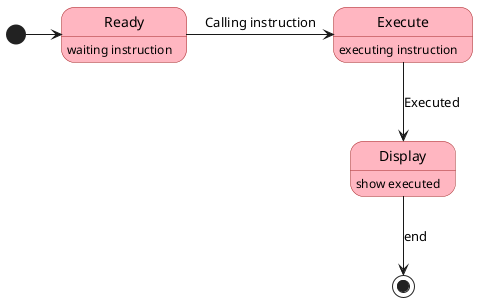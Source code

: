 @startuml execute
skinparam Shadowing false
skinparam state{
    BackgroundColor LightPink
    BorderColor Brown
}
[*] -> Ready
Ready : waiting instruction
Ready -> Execute : Calling instruction
Execute : executing instruction
Execute --> Display : Executed
Display : show executed 
Display --> [*] : end
@enduml